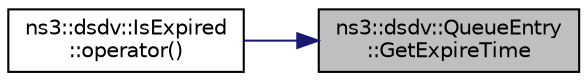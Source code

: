 digraph "ns3::dsdv::QueueEntry::GetExpireTime"
{
 // LATEX_PDF_SIZE
  edge [fontname="Helvetica",fontsize="10",labelfontname="Helvetica",labelfontsize="10"];
  node [fontname="Helvetica",fontsize="10",shape=record];
  rankdir="RL";
  Node1 [label="ns3::dsdv::QueueEntry\l::GetExpireTime",height=0.2,width=0.4,color="black", fillcolor="grey75", style="filled", fontcolor="black",tooltip="Get expire time."];
  Node1 -> Node2 [dir="back",color="midnightblue",fontsize="10",style="solid",fontname="Helvetica"];
  Node2 [label="ns3::dsdv::IsExpired\l::operator()",height=0.2,width=0.4,color="black", fillcolor="white", style="filled",URL="$structns3_1_1dsdv_1_1_is_expired.html#a7cc4a5a5cecfc0c0056ba71c3cdbebe3",tooltip="Check for expired entry."];
}
